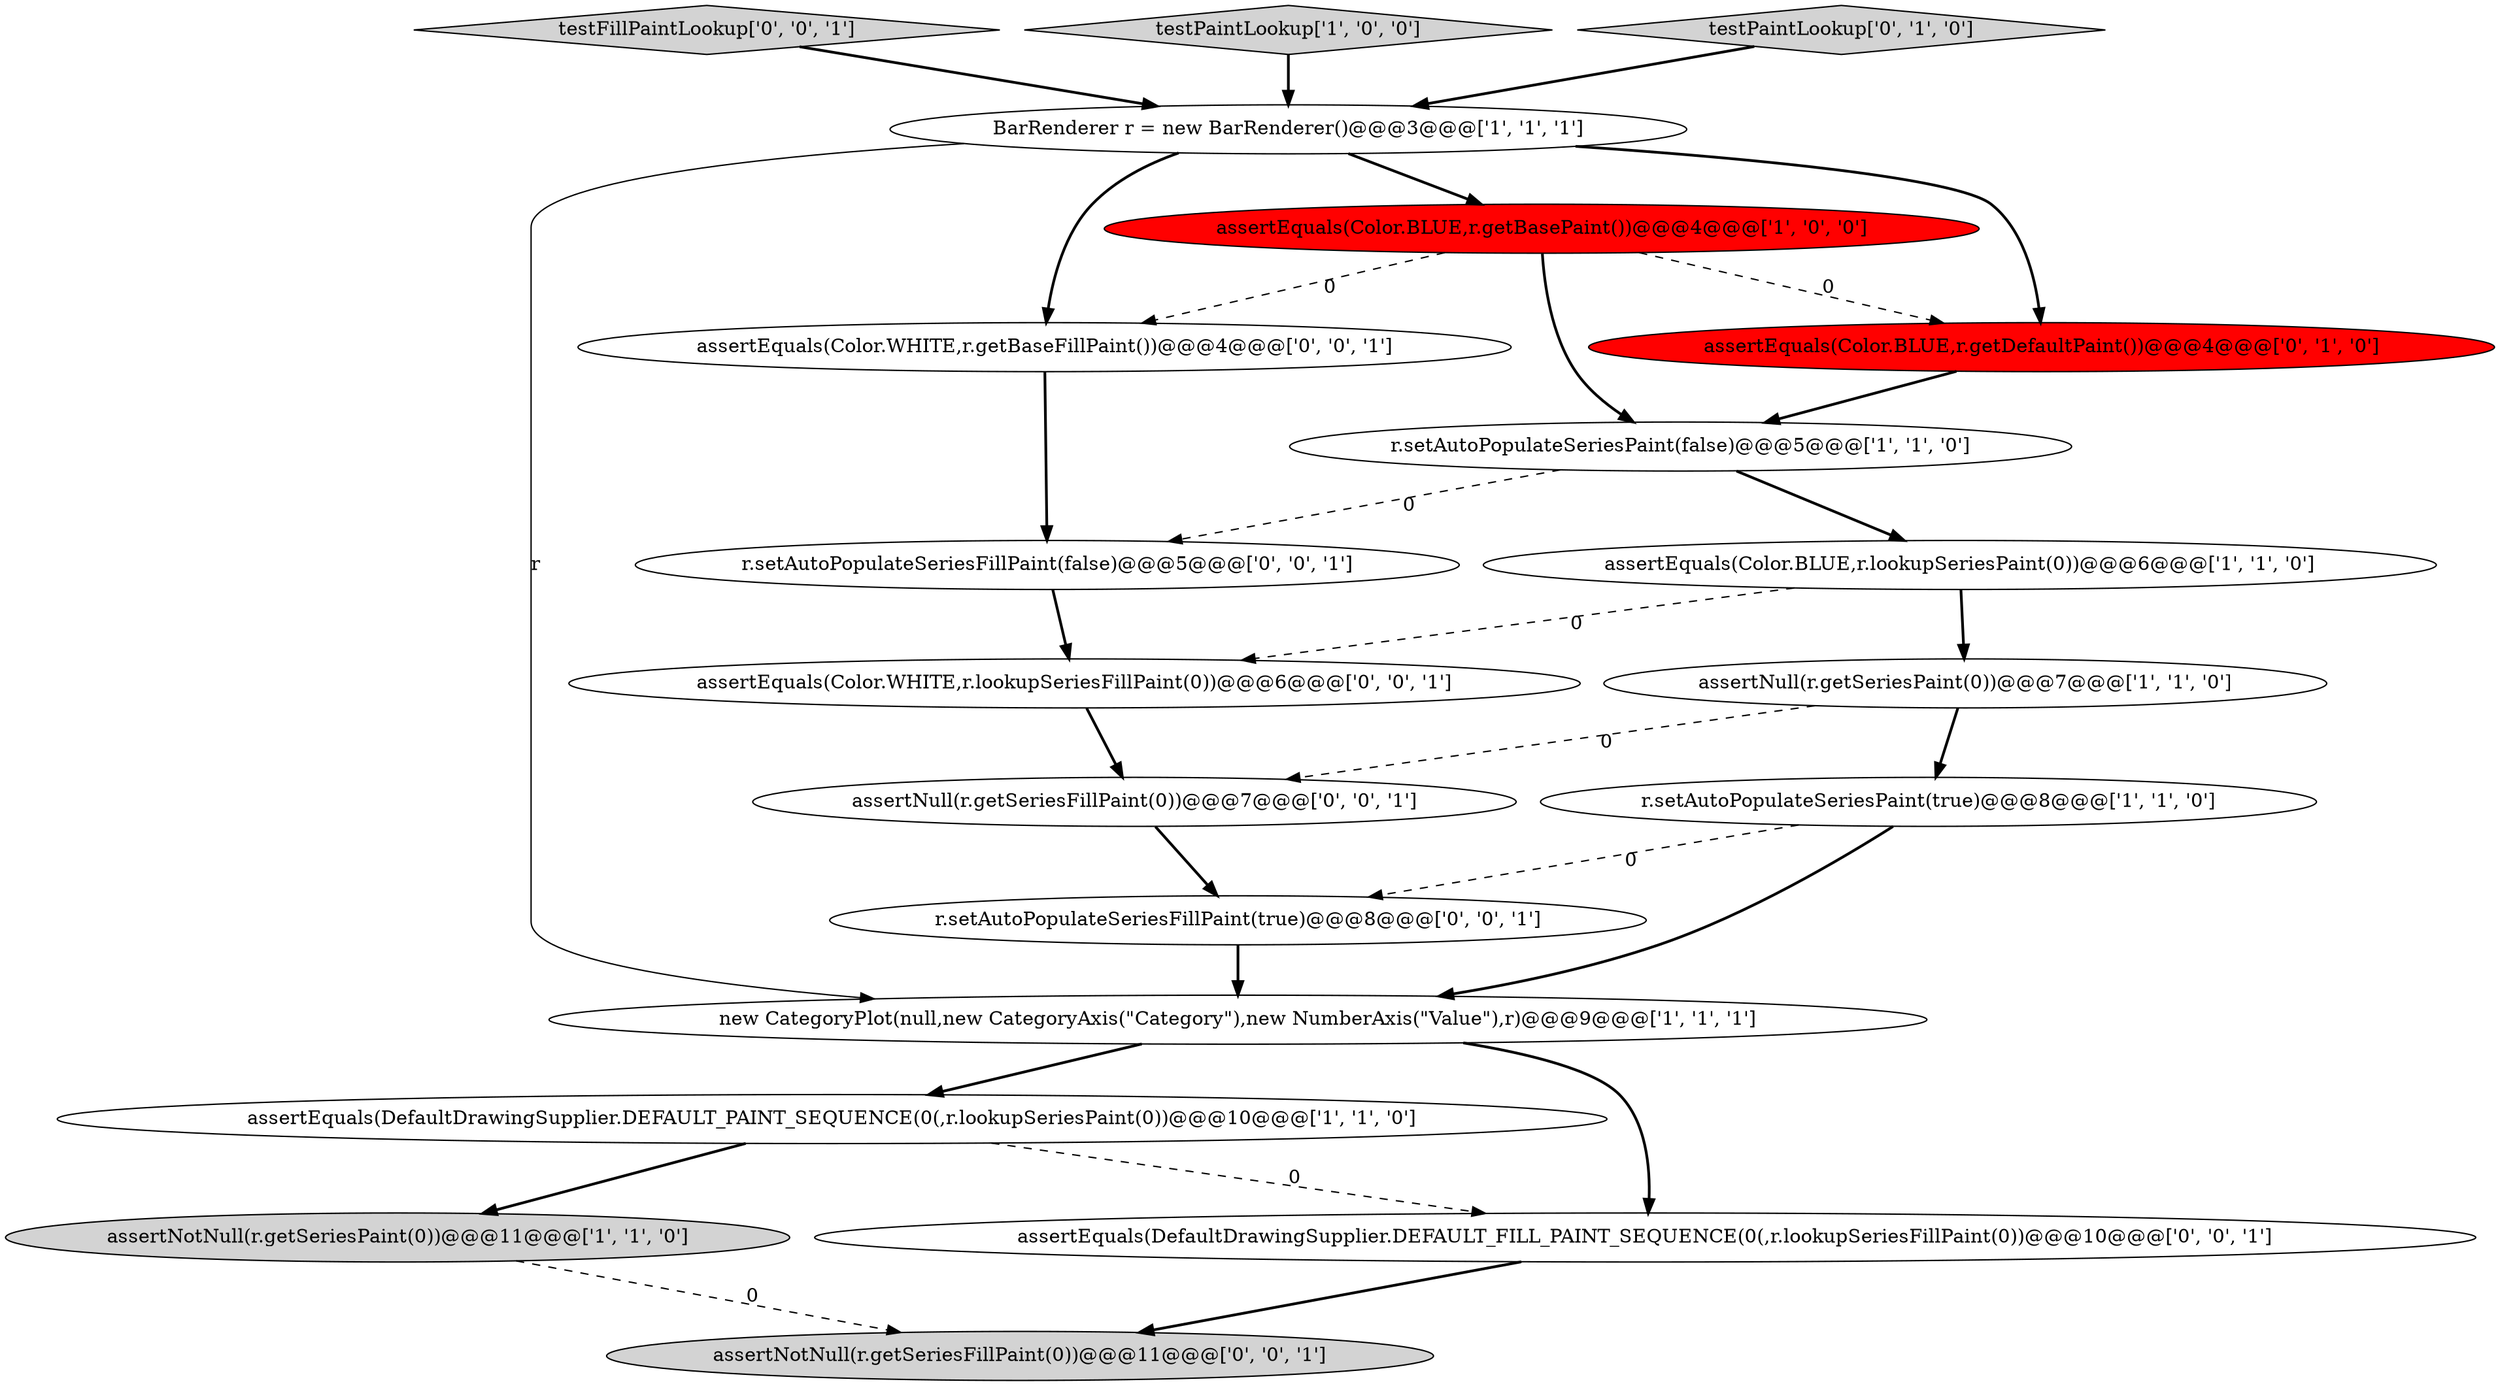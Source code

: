 digraph {
0 [style = filled, label = "r.setAutoPopulateSeriesPaint(false)@@@5@@@['1', '1', '0']", fillcolor = white, shape = ellipse image = "AAA0AAABBB1BBB"];
6 [style = filled, label = "assertEquals(Color.BLUE,r.lookupSeriesPaint(0))@@@6@@@['1', '1', '0']", fillcolor = white, shape = ellipse image = "AAA0AAABBB1BBB"];
19 [style = filled, label = "testFillPaintLookup['0', '0', '1']", fillcolor = lightgray, shape = diamond image = "AAA0AAABBB3BBB"];
16 [style = filled, label = "assertEquals(Color.WHITE,r.lookupSeriesFillPaint(0))@@@6@@@['0', '0', '1']", fillcolor = white, shape = ellipse image = "AAA0AAABBB3BBB"];
5 [style = filled, label = "assertNotNull(r.getSeriesPaint(0))@@@11@@@['1', '1', '0']", fillcolor = lightgray, shape = ellipse image = "AAA0AAABBB1BBB"];
9 [style = filled, label = "new CategoryPlot(null,new CategoryAxis(\"Category\"),new NumberAxis(\"Value\"),r)@@@9@@@['1', '1', '1']", fillcolor = white, shape = ellipse image = "AAA0AAABBB1BBB"];
1 [style = filled, label = "assertEquals(DefaultDrawingSupplier.DEFAULT_PAINT_SEQUENCE(0(,r.lookupSeriesPaint(0))@@@10@@@['1', '1', '0']", fillcolor = white, shape = ellipse image = "AAA0AAABBB1BBB"];
8 [style = filled, label = "BarRenderer r = new BarRenderer()@@@3@@@['1', '1', '1']", fillcolor = white, shape = ellipse image = "AAA0AAABBB1BBB"];
4 [style = filled, label = "assertEquals(Color.BLUE,r.getBasePaint())@@@4@@@['1', '0', '0']", fillcolor = red, shape = ellipse image = "AAA1AAABBB1BBB"];
3 [style = filled, label = "testPaintLookup['1', '0', '0']", fillcolor = lightgray, shape = diamond image = "AAA0AAABBB1BBB"];
7 [style = filled, label = "assertNull(r.getSeriesPaint(0))@@@7@@@['1', '1', '0']", fillcolor = white, shape = ellipse image = "AAA0AAABBB1BBB"];
13 [style = filled, label = "r.setAutoPopulateSeriesFillPaint(false)@@@5@@@['0', '0', '1']", fillcolor = white, shape = ellipse image = "AAA0AAABBB3BBB"];
17 [style = filled, label = "assertNotNull(r.getSeriesFillPaint(0))@@@11@@@['0', '0', '1']", fillcolor = lightgray, shape = ellipse image = "AAA0AAABBB3BBB"];
12 [style = filled, label = "r.setAutoPopulateSeriesFillPaint(true)@@@8@@@['0', '0', '1']", fillcolor = white, shape = ellipse image = "AAA0AAABBB3BBB"];
18 [style = filled, label = "assertEquals(DefaultDrawingSupplier.DEFAULT_FILL_PAINT_SEQUENCE(0(,r.lookupSeriesFillPaint(0))@@@10@@@['0', '0', '1']", fillcolor = white, shape = ellipse image = "AAA0AAABBB3BBB"];
15 [style = filled, label = "assertEquals(Color.WHITE,r.getBaseFillPaint())@@@4@@@['0', '0', '1']", fillcolor = white, shape = ellipse image = "AAA0AAABBB3BBB"];
11 [style = filled, label = "testPaintLookup['0', '1', '0']", fillcolor = lightgray, shape = diamond image = "AAA0AAABBB2BBB"];
14 [style = filled, label = "assertNull(r.getSeriesFillPaint(0))@@@7@@@['0', '0', '1']", fillcolor = white, shape = ellipse image = "AAA0AAABBB3BBB"];
10 [style = filled, label = "assertEquals(Color.BLUE,r.getDefaultPaint())@@@4@@@['0', '1', '0']", fillcolor = red, shape = ellipse image = "AAA1AAABBB2BBB"];
2 [style = filled, label = "r.setAutoPopulateSeriesPaint(true)@@@8@@@['1', '1', '0']", fillcolor = white, shape = ellipse image = "AAA0AAABBB1BBB"];
1->5 [style = bold, label=""];
8->10 [style = bold, label=""];
15->13 [style = bold, label=""];
8->15 [style = bold, label=""];
8->9 [style = solid, label="r"];
0->6 [style = bold, label=""];
7->14 [style = dashed, label="0"];
18->17 [style = bold, label=""];
1->18 [style = dashed, label="0"];
2->9 [style = bold, label=""];
12->9 [style = bold, label=""];
13->16 [style = bold, label=""];
19->8 [style = bold, label=""];
4->0 [style = bold, label=""];
2->12 [style = dashed, label="0"];
6->16 [style = dashed, label="0"];
9->18 [style = bold, label=""];
5->17 [style = dashed, label="0"];
7->2 [style = bold, label=""];
4->15 [style = dashed, label="0"];
3->8 [style = bold, label=""];
14->12 [style = bold, label=""];
10->0 [style = bold, label=""];
0->13 [style = dashed, label="0"];
11->8 [style = bold, label=""];
16->14 [style = bold, label=""];
8->4 [style = bold, label=""];
6->7 [style = bold, label=""];
9->1 [style = bold, label=""];
4->10 [style = dashed, label="0"];
}
